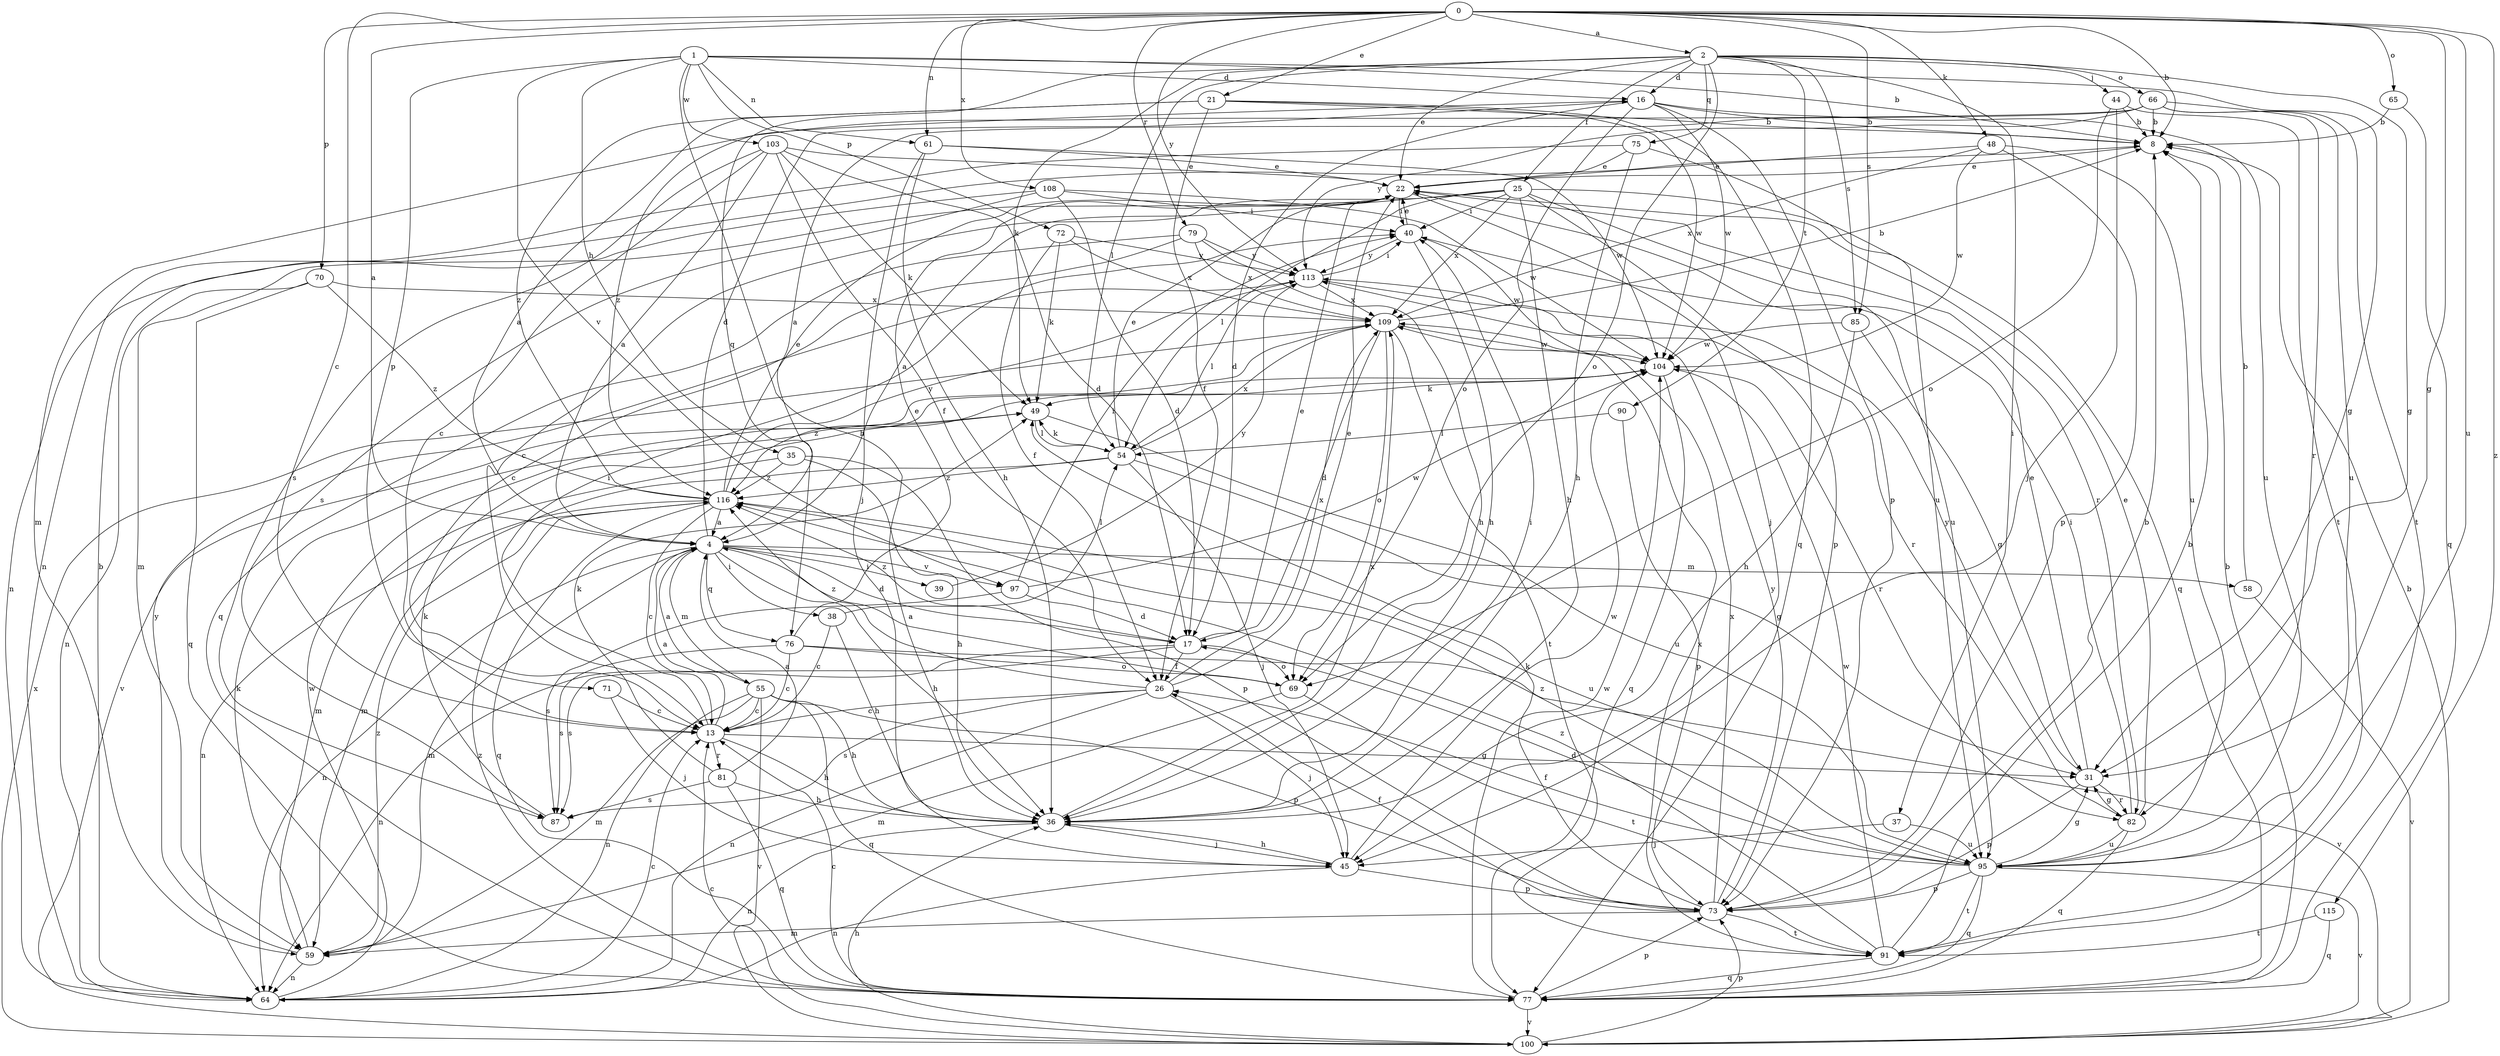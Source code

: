 strict digraph  {
0;
1;
2;
4;
8;
13;
16;
17;
21;
22;
25;
26;
31;
35;
36;
37;
38;
39;
40;
44;
45;
48;
49;
54;
55;
58;
59;
61;
64;
65;
66;
69;
70;
71;
72;
73;
75;
76;
77;
79;
81;
82;
85;
87;
90;
91;
95;
97;
100;
103;
104;
108;
109;
113;
115;
116;
0 -> 2  [label=a];
0 -> 4  [label=a];
0 -> 8  [label=b];
0 -> 13  [label=c];
0 -> 21  [label=e];
0 -> 31  [label=g];
0 -> 48  [label=k];
0 -> 61  [label=n];
0 -> 65  [label=o];
0 -> 70  [label=p];
0 -> 79  [label=r];
0 -> 85  [label=s];
0 -> 95  [label=u];
0 -> 108  [label=x];
0 -> 113  [label=y];
0 -> 115  [label=z];
1 -> 8  [label=b];
1 -> 16  [label=d];
1 -> 31  [label=g];
1 -> 35  [label=h];
1 -> 36  [label=h];
1 -> 61  [label=n];
1 -> 71  [label=p];
1 -> 72  [label=p];
1 -> 97  [label=v];
1 -> 103  [label=w];
2 -> 16  [label=d];
2 -> 22  [label=e];
2 -> 25  [label=f];
2 -> 31  [label=g];
2 -> 37  [label=i];
2 -> 44  [label=j];
2 -> 49  [label=k];
2 -> 54  [label=l];
2 -> 66  [label=o];
2 -> 69  [label=o];
2 -> 75  [label=q];
2 -> 76  [label=q];
2 -> 85  [label=s];
2 -> 90  [label=t];
4 -> 16  [label=d];
4 -> 17  [label=d];
4 -> 36  [label=h];
4 -> 38  [label=i];
4 -> 39  [label=i];
4 -> 55  [label=m];
4 -> 58  [label=m];
4 -> 59  [label=m];
4 -> 64  [label=n];
4 -> 76  [label=q];
4 -> 97  [label=v];
8 -> 22  [label=e];
13 -> 4  [label=a];
13 -> 31  [label=g];
13 -> 36  [label=h];
13 -> 40  [label=i];
13 -> 81  [label=r];
16 -> 8  [label=b];
16 -> 17  [label=d];
16 -> 69  [label=o];
16 -> 73  [label=p];
16 -> 95  [label=u];
16 -> 104  [label=w];
16 -> 116  [label=z];
17 -> 22  [label=e];
17 -> 26  [label=f];
17 -> 64  [label=n];
17 -> 69  [label=o];
17 -> 87  [label=s];
17 -> 116  [label=z];
21 -> 4  [label=a];
21 -> 8  [label=b];
21 -> 26  [label=f];
21 -> 77  [label=q];
21 -> 104  [label=w];
21 -> 116  [label=z];
22 -> 40  [label=i];
22 -> 45  [label=j];
22 -> 59  [label=m];
22 -> 82  [label=r];
25 -> 4  [label=a];
25 -> 13  [label=c];
25 -> 36  [label=h];
25 -> 40  [label=i];
25 -> 54  [label=l];
25 -> 73  [label=p];
25 -> 77  [label=q];
25 -> 95  [label=u];
25 -> 109  [label=x];
26 -> 13  [label=c];
26 -> 22  [label=e];
26 -> 45  [label=j];
26 -> 64  [label=n];
26 -> 87  [label=s];
26 -> 109  [label=x];
26 -> 116  [label=z];
31 -> 22  [label=e];
31 -> 73  [label=p];
31 -> 82  [label=r];
31 -> 113  [label=y];
35 -> 36  [label=h];
35 -> 59  [label=m];
35 -> 73  [label=p];
35 -> 116  [label=z];
36 -> 40  [label=i];
36 -> 45  [label=j];
36 -> 64  [label=n];
36 -> 109  [label=x];
37 -> 45  [label=j];
37 -> 95  [label=u];
38 -> 13  [label=c];
38 -> 36  [label=h];
38 -> 54  [label=l];
39 -> 113  [label=y];
40 -> 22  [label=e];
40 -> 36  [label=h];
40 -> 104  [label=w];
40 -> 113  [label=y];
44 -> 8  [label=b];
44 -> 45  [label=j];
44 -> 69  [label=o];
44 -> 91  [label=t];
45 -> 36  [label=h];
45 -> 64  [label=n];
45 -> 73  [label=p];
45 -> 104  [label=w];
48 -> 22  [label=e];
48 -> 73  [label=p];
48 -> 95  [label=u];
48 -> 104  [label=w];
48 -> 109  [label=x];
49 -> 54  [label=l];
49 -> 95  [label=u];
54 -> 22  [label=e];
54 -> 31  [label=g];
54 -> 45  [label=j];
54 -> 49  [label=k];
54 -> 59  [label=m];
54 -> 109  [label=x];
54 -> 116  [label=z];
55 -> 4  [label=a];
55 -> 13  [label=c];
55 -> 36  [label=h];
55 -> 59  [label=m];
55 -> 64  [label=n];
55 -> 73  [label=p];
55 -> 77  [label=q];
55 -> 100  [label=v];
58 -> 8  [label=b];
58 -> 100  [label=v];
59 -> 49  [label=k];
59 -> 64  [label=n];
59 -> 113  [label=y];
59 -> 116  [label=z];
61 -> 22  [label=e];
61 -> 36  [label=h];
61 -> 45  [label=j];
61 -> 104  [label=w];
64 -> 8  [label=b];
64 -> 13  [label=c];
64 -> 104  [label=w];
65 -> 8  [label=b];
65 -> 77  [label=q];
66 -> 4  [label=a];
66 -> 8  [label=b];
66 -> 59  [label=m];
66 -> 82  [label=r];
66 -> 91  [label=t];
66 -> 95  [label=u];
66 -> 113  [label=y];
69 -> 4  [label=a];
69 -> 59  [label=m];
69 -> 91  [label=t];
70 -> 64  [label=n];
70 -> 77  [label=q];
70 -> 109  [label=x];
70 -> 116  [label=z];
71 -> 13  [label=c];
71 -> 45  [label=j];
72 -> 26  [label=f];
72 -> 49  [label=k];
72 -> 109  [label=x];
72 -> 113  [label=y];
73 -> 8  [label=b];
73 -> 26  [label=f];
73 -> 49  [label=k];
73 -> 59  [label=m];
73 -> 91  [label=t];
73 -> 109  [label=x];
73 -> 113  [label=y];
75 -> 22  [label=e];
75 -> 36  [label=h];
75 -> 64  [label=n];
75 -> 95  [label=u];
76 -> 13  [label=c];
76 -> 22  [label=e];
76 -> 69  [label=o];
76 -> 87  [label=s];
76 -> 100  [label=v];
77 -> 8  [label=b];
77 -> 13  [label=c];
77 -> 73  [label=p];
77 -> 100  [label=v];
77 -> 104  [label=w];
77 -> 116  [label=z];
79 -> 13  [label=c];
79 -> 36  [label=h];
79 -> 77  [label=q];
79 -> 109  [label=x];
79 -> 113  [label=y];
81 -> 4  [label=a];
81 -> 36  [label=h];
81 -> 49  [label=k];
81 -> 77  [label=q];
81 -> 87  [label=s];
82 -> 22  [label=e];
82 -> 31  [label=g];
82 -> 40  [label=i];
82 -> 77  [label=q];
82 -> 95  [label=u];
85 -> 31  [label=g];
85 -> 36  [label=h];
85 -> 104  [label=w];
87 -> 49  [label=k];
90 -> 54  [label=l];
90 -> 73  [label=p];
91 -> 8  [label=b];
91 -> 77  [label=q];
91 -> 104  [label=w];
91 -> 109  [label=x];
91 -> 116  [label=z];
95 -> 17  [label=d];
95 -> 26  [label=f];
95 -> 31  [label=g];
95 -> 73  [label=p];
95 -> 77  [label=q];
95 -> 91  [label=t];
95 -> 100  [label=v];
95 -> 116  [label=z];
97 -> 17  [label=d];
97 -> 40  [label=i];
97 -> 87  [label=s];
97 -> 104  [label=w];
100 -> 8  [label=b];
100 -> 13  [label=c];
100 -> 36  [label=h];
100 -> 73  [label=p];
100 -> 109  [label=x];
103 -> 4  [label=a];
103 -> 13  [label=c];
103 -> 17  [label=d];
103 -> 22  [label=e];
103 -> 26  [label=f];
103 -> 49  [label=k];
103 -> 87  [label=s];
104 -> 49  [label=k];
104 -> 77  [label=q];
104 -> 82  [label=r];
104 -> 116  [label=z];
108 -> 17  [label=d];
108 -> 40  [label=i];
108 -> 64  [label=n];
108 -> 87  [label=s];
108 -> 104  [label=w];
109 -> 8  [label=b];
109 -> 17  [label=d];
109 -> 69  [label=o];
109 -> 91  [label=t];
109 -> 100  [label=v];
109 -> 104  [label=w];
113 -> 40  [label=i];
113 -> 54  [label=l];
113 -> 82  [label=r];
113 -> 109  [label=x];
115 -> 77  [label=q];
115 -> 91  [label=t];
116 -> 4  [label=a];
116 -> 13  [label=c];
116 -> 22  [label=e];
116 -> 64  [label=n];
116 -> 77  [label=q];
116 -> 95  [label=u];
116 -> 113  [label=y];
}
